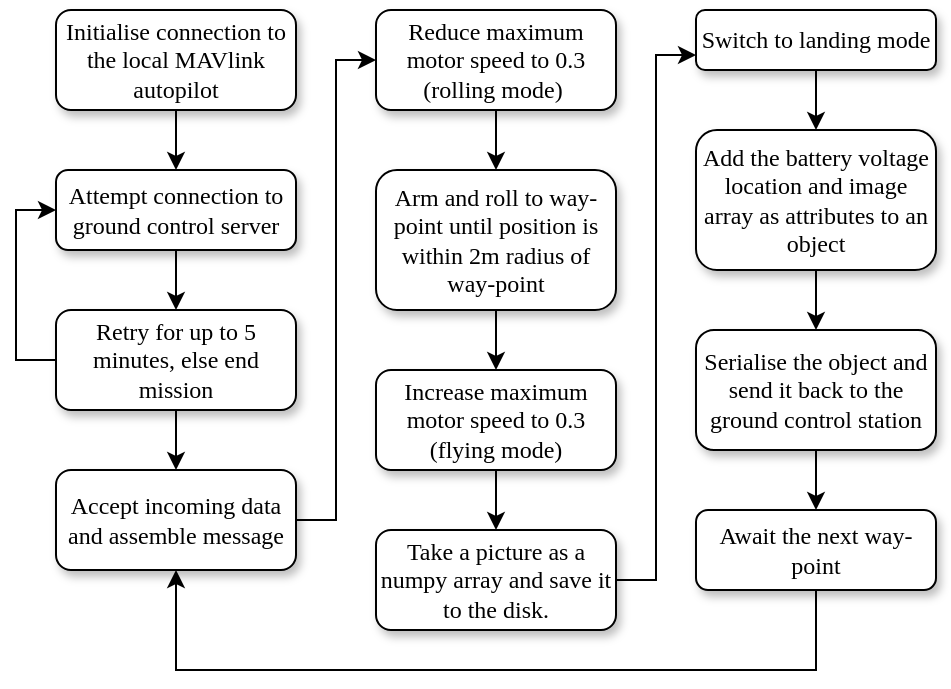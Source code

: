 <mxfile version="13.1.3" type="github">
  <diagram id="C5RBs43oDa-KdzZeNtuy" name="Page-1">
    <mxGraphModel dx="976" dy="539" grid="1" gridSize="10" guides="1" tooltips="1" connect="1" arrows="1" fold="1" page="1" pageScale="1" pageWidth="827" pageHeight="1169" math="0" shadow="0">
      <root>
        <mxCell id="WIyWlLk6GJQsqaUBKTNV-0" />
        <mxCell id="WIyWlLk6GJQsqaUBKTNV-1" parent="WIyWlLk6GJQsqaUBKTNV-0" />
        <mxCell id="uZGrSb2Fk3hmxug9prSv-1" value="" style="edgeStyle=orthogonalEdgeStyle;rounded=0;orthogonalLoop=1;jettySize=auto;html=1;" parent="WIyWlLk6GJQsqaUBKTNV-1" source="WIyWlLk6GJQsqaUBKTNV-3" target="uZGrSb2Fk3hmxug9prSv-0" edge="1">
          <mxGeometry relative="1" as="geometry" />
        </mxCell>
        <mxCell id="WIyWlLk6GJQsqaUBKTNV-3" value="&lt;font face=&quot;Times New Roman&quot;&gt;Initialise connection to the local MAVlink autopilot&lt;/font&gt;" style="rounded=1;whiteSpace=wrap;html=1;fontSize=12;glass=0;strokeWidth=1;shadow=1;" parent="WIyWlLk6GJQsqaUBKTNV-1" vertex="1">
          <mxGeometry x="160" y="80" width="120" height="50" as="geometry" />
        </mxCell>
        <mxCell id="uZGrSb2Fk3hmxug9prSv-3" value="" style="edgeStyle=orthogonalEdgeStyle;rounded=0;orthogonalLoop=1;jettySize=auto;html=1;" parent="WIyWlLk6GJQsqaUBKTNV-1" source="uZGrSb2Fk3hmxug9prSv-0" target="uZGrSb2Fk3hmxug9prSv-2" edge="1">
          <mxGeometry relative="1" as="geometry" />
        </mxCell>
        <mxCell id="uZGrSb2Fk3hmxug9prSv-0" value="&lt;font face=&quot;Times New Roman&quot;&gt;Attempt connection to ground control server&lt;/font&gt;" style="rounded=1;whiteSpace=wrap;html=1;fontSize=12;glass=0;strokeWidth=1;shadow=1;" parent="WIyWlLk6GJQsqaUBKTNV-1" vertex="1">
          <mxGeometry x="160" y="160" width="120" height="40" as="geometry" />
        </mxCell>
        <mxCell id="uZGrSb2Fk3hmxug9prSv-4" style="edgeStyle=orthogonalEdgeStyle;rounded=0;orthogonalLoop=1;jettySize=auto;html=1;exitX=0;exitY=0.5;exitDx=0;exitDy=0;entryX=0;entryY=0.5;entryDx=0;entryDy=0;" parent="WIyWlLk6GJQsqaUBKTNV-1" source="uZGrSb2Fk3hmxug9prSv-2" target="uZGrSb2Fk3hmxug9prSv-0" edge="1">
          <mxGeometry relative="1" as="geometry" />
        </mxCell>
        <mxCell id="uZGrSb2Fk3hmxug9prSv-6" value="" style="edgeStyle=orthogonalEdgeStyle;rounded=0;orthogonalLoop=1;jettySize=auto;html=1;" parent="WIyWlLk6GJQsqaUBKTNV-1" source="uZGrSb2Fk3hmxug9prSv-2" target="uZGrSb2Fk3hmxug9prSv-5" edge="1">
          <mxGeometry relative="1" as="geometry" />
        </mxCell>
        <mxCell id="uZGrSb2Fk3hmxug9prSv-2" value="&lt;font face=&quot;Times New Roman&quot;&gt;Retry for up to 5 minutes, else end mission&lt;/font&gt;" style="rounded=1;whiteSpace=wrap;html=1;fontSize=12;glass=0;strokeWidth=1;shadow=1;" parent="WIyWlLk6GJQsqaUBKTNV-1" vertex="1">
          <mxGeometry x="160" y="230" width="120" height="50" as="geometry" />
        </mxCell>
        <mxCell id="uZGrSb2Fk3hmxug9prSv-23" style="edgeStyle=orthogonalEdgeStyle;rounded=0;orthogonalLoop=1;jettySize=auto;html=1;exitX=1;exitY=0.5;exitDx=0;exitDy=0;entryX=0;entryY=0.5;entryDx=0;entryDy=0;" parent="WIyWlLk6GJQsqaUBKTNV-1" source="uZGrSb2Fk3hmxug9prSv-5" target="uZGrSb2Fk3hmxug9prSv-7" edge="1">
          <mxGeometry relative="1" as="geometry" />
        </mxCell>
        <mxCell id="uZGrSb2Fk3hmxug9prSv-5" value="&lt;font face=&quot;Times New Roman&quot;&gt;Accept incoming data and assemble message&lt;/font&gt;" style="rounded=1;whiteSpace=wrap;html=1;fontSize=12;glass=0;strokeWidth=1;shadow=1;" parent="WIyWlLk6GJQsqaUBKTNV-1" vertex="1">
          <mxGeometry x="160" y="310" width="120" height="50" as="geometry" />
        </mxCell>
        <mxCell id="uZGrSb2Fk3hmxug9prSv-10" value="" style="edgeStyle=orthogonalEdgeStyle;rounded=0;orthogonalLoop=1;jettySize=auto;html=1;" parent="WIyWlLk6GJQsqaUBKTNV-1" source="uZGrSb2Fk3hmxug9prSv-7" target="uZGrSb2Fk3hmxug9prSv-9" edge="1">
          <mxGeometry relative="1" as="geometry" />
        </mxCell>
        <mxCell id="uZGrSb2Fk3hmxug9prSv-7" value="&lt;font face=&quot;Times New Roman&quot;&gt;Reduce maximum motor speed to 0.3 (rolling mode)&amp;nbsp;&lt;/font&gt;" style="rounded=1;whiteSpace=wrap;html=1;fontSize=12;glass=0;strokeWidth=1;shadow=1;" parent="WIyWlLk6GJQsqaUBKTNV-1" vertex="1">
          <mxGeometry x="320" y="80" width="120" height="50" as="geometry" />
        </mxCell>
        <mxCell id="uZGrSb2Fk3hmxug9prSv-12" value="" style="edgeStyle=orthogonalEdgeStyle;rounded=0;orthogonalLoop=1;jettySize=auto;html=1;" parent="WIyWlLk6GJQsqaUBKTNV-1" source="uZGrSb2Fk3hmxug9prSv-9" target="uZGrSb2Fk3hmxug9prSv-11" edge="1">
          <mxGeometry relative="1" as="geometry" />
        </mxCell>
        <mxCell id="uZGrSb2Fk3hmxug9prSv-9" value="&lt;font face=&quot;Times New Roman&quot;&gt;Arm and roll to way-point until position is within 2m radius of way-point&lt;/font&gt;" style="rounded=1;whiteSpace=wrap;html=1;fontSize=12;glass=0;strokeWidth=1;shadow=1;" parent="WIyWlLk6GJQsqaUBKTNV-1" vertex="1">
          <mxGeometry x="320" y="160" width="120" height="70" as="geometry" />
        </mxCell>
        <mxCell id="uZGrSb2Fk3hmxug9prSv-14" value="" style="edgeStyle=orthogonalEdgeStyle;rounded=0;orthogonalLoop=1;jettySize=auto;html=1;" parent="WIyWlLk6GJQsqaUBKTNV-1" source="uZGrSb2Fk3hmxug9prSv-11" target="uZGrSb2Fk3hmxug9prSv-13" edge="1">
          <mxGeometry relative="1" as="geometry" />
        </mxCell>
        <mxCell id="uZGrSb2Fk3hmxug9prSv-11" value="&lt;font face=&quot;Times New Roman&quot;&gt;Increase maximum motor speed to 0.3 (flying mode)&lt;/font&gt;" style="rounded=1;whiteSpace=wrap;html=1;fontSize=12;glass=0;strokeWidth=1;shadow=1;" parent="WIyWlLk6GJQsqaUBKTNV-1" vertex="1">
          <mxGeometry x="320" y="260" width="120" height="50" as="geometry" />
        </mxCell>
        <mxCell id="uZGrSb2Fk3hmxug9prSv-24" style="edgeStyle=orthogonalEdgeStyle;rounded=0;orthogonalLoop=1;jettySize=auto;html=1;exitX=1;exitY=0.5;exitDx=0;exitDy=0;entryX=0;entryY=0.75;entryDx=0;entryDy=0;" parent="WIyWlLk6GJQsqaUBKTNV-1" source="uZGrSb2Fk3hmxug9prSv-13" target="uZGrSb2Fk3hmxug9prSv-15" edge="1">
          <mxGeometry relative="1" as="geometry" />
        </mxCell>
        <mxCell id="uZGrSb2Fk3hmxug9prSv-13" value="&lt;font face=&quot;Times New Roman&quot;&gt;Take a picture as a numpy array and save it to the disk.&lt;/font&gt;" style="rounded=1;whiteSpace=wrap;html=1;fontSize=12;glass=0;strokeWidth=1;shadow=1;" parent="WIyWlLk6GJQsqaUBKTNV-1" vertex="1">
          <mxGeometry x="320" y="340" width="120" height="50" as="geometry" />
        </mxCell>
        <mxCell id="uZGrSb2Fk3hmxug9prSv-18" value="" style="edgeStyle=orthogonalEdgeStyle;rounded=0;orthogonalLoop=1;jettySize=auto;html=1;" parent="WIyWlLk6GJQsqaUBKTNV-1" source="uZGrSb2Fk3hmxug9prSv-15" target="uZGrSb2Fk3hmxug9prSv-17" edge="1">
          <mxGeometry relative="1" as="geometry" />
        </mxCell>
        <mxCell id="uZGrSb2Fk3hmxug9prSv-15" value="&lt;font face=&quot;Times New Roman&quot;&gt;Switch to landing mode&lt;/font&gt;" style="rounded=1;whiteSpace=wrap;html=1;fontSize=12;glass=0;strokeWidth=1;shadow=1;" parent="WIyWlLk6GJQsqaUBKTNV-1" vertex="1">
          <mxGeometry x="480" y="80" width="120" height="30" as="geometry" />
        </mxCell>
        <mxCell id="uZGrSb2Fk3hmxug9prSv-20" value="" style="edgeStyle=orthogonalEdgeStyle;rounded=0;orthogonalLoop=1;jettySize=auto;html=1;" parent="WIyWlLk6GJQsqaUBKTNV-1" source="uZGrSb2Fk3hmxug9prSv-17" target="uZGrSb2Fk3hmxug9prSv-19" edge="1">
          <mxGeometry relative="1" as="geometry" />
        </mxCell>
        <mxCell id="uZGrSb2Fk3hmxug9prSv-17" value="&lt;font face=&quot;Times New Roman&quot;&gt;Add the battery voltage location and image array as attributes to an object&lt;/font&gt;" style="rounded=1;whiteSpace=wrap;html=1;fontSize=12;glass=0;strokeWidth=1;shadow=1;" parent="WIyWlLk6GJQsqaUBKTNV-1" vertex="1">
          <mxGeometry x="480" y="140" width="120" height="70" as="geometry" />
        </mxCell>
        <mxCell id="uZGrSb2Fk3hmxug9prSv-22" value="" style="edgeStyle=orthogonalEdgeStyle;rounded=0;orthogonalLoop=1;jettySize=auto;html=1;" parent="WIyWlLk6GJQsqaUBKTNV-1" source="uZGrSb2Fk3hmxug9prSv-19" target="uZGrSb2Fk3hmxug9prSv-21" edge="1">
          <mxGeometry relative="1" as="geometry" />
        </mxCell>
        <mxCell id="uZGrSb2Fk3hmxug9prSv-19" value="&lt;font face=&quot;Times New Roman&quot;&gt;Serialise the object and send it back to the ground control station&lt;/font&gt;" style="rounded=1;whiteSpace=wrap;html=1;fontSize=12;glass=0;strokeWidth=1;shadow=1;" parent="WIyWlLk6GJQsqaUBKTNV-1" vertex="1">
          <mxGeometry x="480" y="240" width="120" height="60" as="geometry" />
        </mxCell>
        <mxCell id="uZGrSb2Fk3hmxug9prSv-25" style="edgeStyle=orthogonalEdgeStyle;rounded=0;orthogonalLoop=1;jettySize=auto;html=1;exitX=0.5;exitY=1;exitDx=0;exitDy=0;entryX=0.5;entryY=1;entryDx=0;entryDy=0;" parent="WIyWlLk6GJQsqaUBKTNV-1" source="uZGrSb2Fk3hmxug9prSv-21" target="uZGrSb2Fk3hmxug9prSv-5" edge="1">
          <mxGeometry relative="1" as="geometry">
            <Array as="points">
              <mxPoint x="540" y="410" />
              <mxPoint x="220" y="410" />
            </Array>
          </mxGeometry>
        </mxCell>
        <mxCell id="uZGrSb2Fk3hmxug9prSv-21" value="&lt;font face=&quot;Times New Roman&quot;&gt;Await the next way-point&lt;/font&gt;" style="rounded=1;whiteSpace=wrap;html=1;fontSize=12;glass=0;strokeWidth=1;shadow=1;" parent="WIyWlLk6GJQsqaUBKTNV-1" vertex="1">
          <mxGeometry x="480" y="330" width="120" height="40" as="geometry" />
        </mxCell>
      </root>
    </mxGraphModel>
  </diagram>
</mxfile>
